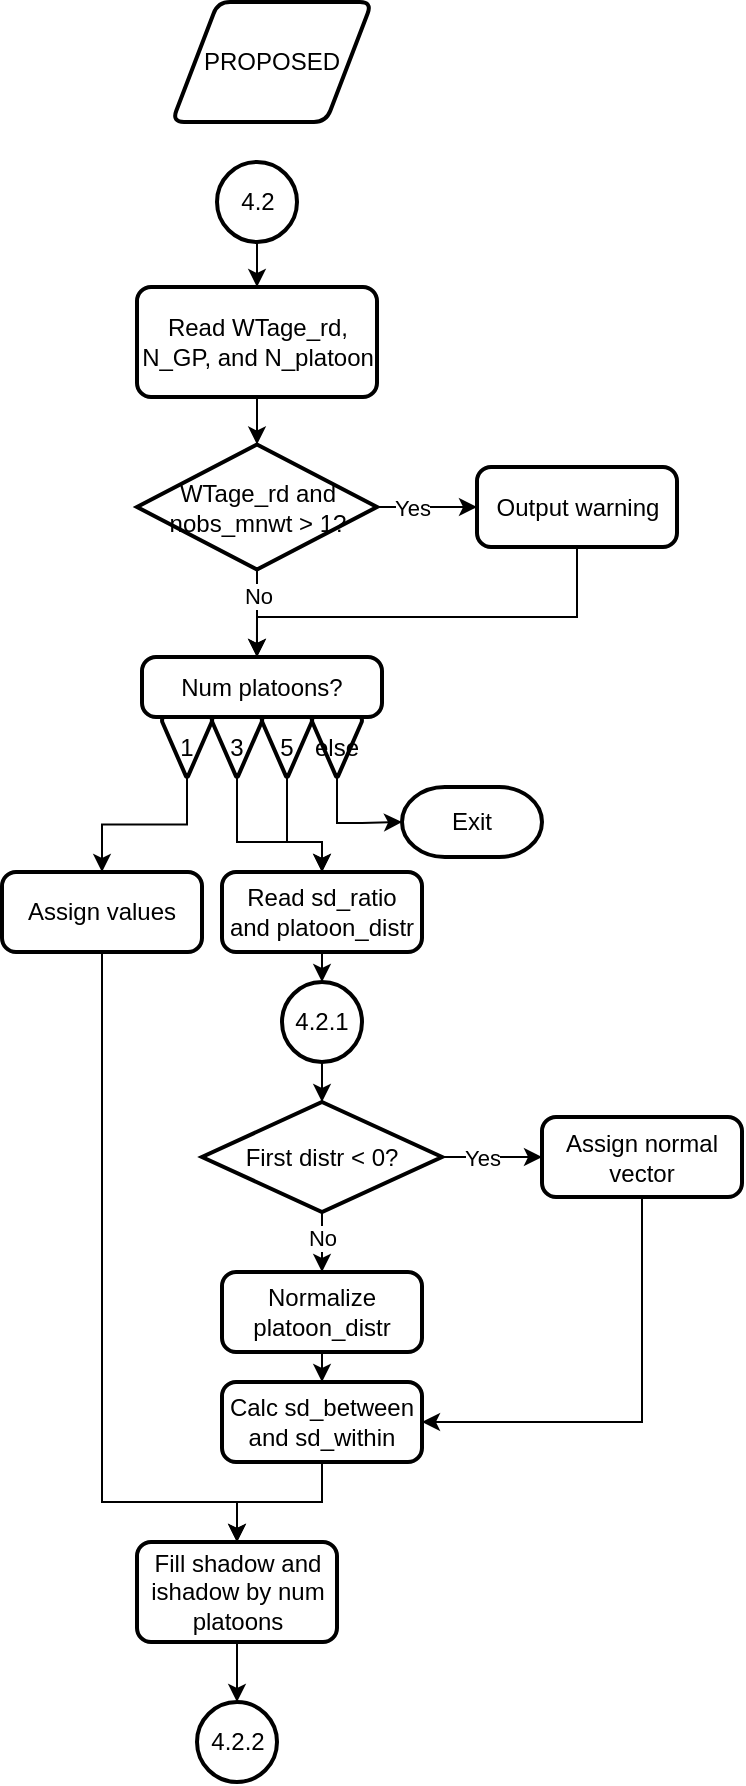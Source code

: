 <mxfile version="13.9.9" type="device"><diagram id="pMQ_ktxbFYmPSP1dJz-g" name="Page-1"><mxGraphModel dx="236" dy="666" grid="1" gridSize="10" guides="1" tooltips="1" connect="1" arrows="1" fold="1" page="1" pageScale="1" pageWidth="850" pageHeight="1100" math="0" shadow="0"><root><mxCell id="0"/><mxCell id="1" parent="0"/><mxCell id="Vbi4pslGeBAqd3L0RzVf-50" value="Exit" style="strokeWidth=2;html=1;shape=mxgraph.flowchart.terminator;whiteSpace=wrap;" parent="1" vertex="1"><mxGeometry x="1150" y="462.5" width="70" height="35" as="geometry"/></mxCell><mxCell id="Vbi4pslGeBAqd3L0RzVf-51" value="" style="group" parent="1" vertex="1" connectable="0"><mxGeometry x="1030" y="397.5" width="110" height="90" as="geometry"/></mxCell><mxCell id="Vbi4pslGeBAqd3L0RzVf-52" value="" style="group" parent="Vbi4pslGeBAqd3L0RzVf-51" vertex="1" connectable="0"><mxGeometry x="-10" width="120" height="80" as="geometry"/></mxCell><mxCell id="Vbi4pslGeBAqd3L0RzVf-53" value="1" style="strokeWidth=2;html=1;shape=mxgraph.flowchart.merge_or_storage;whiteSpace=wrap;" parent="Vbi4pslGeBAqd3L0RzVf-52" vertex="1"><mxGeometry x="10" y="30" width="25" height="30" as="geometry"/></mxCell><mxCell id="Vbi4pslGeBAqd3L0RzVf-54" value="3" style="strokeWidth=2;html=1;shape=mxgraph.flowchart.merge_or_storage;whiteSpace=wrap;" parent="Vbi4pslGeBAqd3L0RzVf-52" vertex="1"><mxGeometry x="35" y="30" width="25" height="30" as="geometry"/></mxCell><mxCell id="Vbi4pslGeBAqd3L0RzVf-55" value="5" style="strokeWidth=2;html=1;shape=mxgraph.flowchart.merge_or_storage;whiteSpace=wrap;" parent="Vbi4pslGeBAqd3L0RzVf-52" vertex="1"><mxGeometry x="60" y="30" width="25" height="30" as="geometry"/></mxCell><mxCell id="Vbi4pslGeBAqd3L0RzVf-56" value="else" style="strokeWidth=2;html=1;shape=mxgraph.flowchart.merge_or_storage;whiteSpace=wrap;" parent="Vbi4pslGeBAqd3L0RzVf-52" vertex="1"><mxGeometry x="85" y="30" width="25" height="30" as="geometry"/></mxCell><mxCell id="Vbi4pslGeBAqd3L0RzVf-57" value="Num platoons?" style="rounded=1;whiteSpace=wrap;html=1;absoluteArcSize=1;arcSize=14;strokeWidth=2;" parent="Vbi4pslGeBAqd3L0RzVf-52" vertex="1"><mxGeometry width="120" height="30" as="geometry"/></mxCell><mxCell id="Vbi4pslGeBAqd3L0RzVf-58" style="edgeStyle=orthogonalEdgeStyle;rounded=0;orthogonalLoop=1;jettySize=auto;html=1;entryX=0.5;entryY=0;entryDx=0;entryDy=0;entryPerimeter=0;" parent="1" source="Vbi4pslGeBAqd3L0RzVf-59" target="Vbi4pslGeBAqd3L0RzVf-60" edge="1"><mxGeometry relative="1" as="geometry"/></mxCell><mxCell id="Vbi4pslGeBAqd3L0RzVf-59" value="Fill shadow and ishadow by num platoons" style="rounded=1;whiteSpace=wrap;html=1;absoluteArcSize=1;arcSize=14;strokeWidth=2;" parent="1" vertex="1"><mxGeometry x="1017.5" y="840" width="100" height="50" as="geometry"/></mxCell><mxCell id="Vbi4pslGeBAqd3L0RzVf-60" value="4.2.2" style="strokeWidth=2;html=1;shape=mxgraph.flowchart.start_2;whiteSpace=wrap;" parent="1" vertex="1"><mxGeometry x="1047.5" y="920" width="40" height="40" as="geometry"/></mxCell><mxCell id="Vbi4pslGeBAqd3L0RzVf-61" style="edgeStyle=orthogonalEdgeStyle;rounded=0;orthogonalLoop=1;jettySize=auto;html=1;" parent="1" source="Vbi4pslGeBAqd3L0RzVf-54" target="Vbi4pslGeBAqd3L0RzVf-65" edge="1"><mxGeometry relative="1" as="geometry"><Array as="points"><mxPoint x="1067" y="490"/><mxPoint x="1110" y="490"/></Array></mxGeometry></mxCell><mxCell id="Vbi4pslGeBAqd3L0RzVf-62" style="edgeStyle=orthogonalEdgeStyle;rounded=0;orthogonalLoop=1;jettySize=auto;html=1;" parent="1" source="Vbi4pslGeBAqd3L0RzVf-55" target="Vbi4pslGeBAqd3L0RzVf-65" edge="1"><mxGeometry relative="1" as="geometry"><Array as="points"><mxPoint x="1093" y="490"/><mxPoint x="1110" y="490"/></Array></mxGeometry></mxCell><mxCell id="Vbi4pslGeBAqd3L0RzVf-63" style="edgeStyle=orthogonalEdgeStyle;rounded=0;orthogonalLoop=1;jettySize=auto;html=1;entryX=0;entryY=0.5;entryDx=0;entryDy=0;entryPerimeter=0;" parent="1" source="Vbi4pslGeBAqd3L0RzVf-56" target="Vbi4pslGeBAqd3L0RzVf-50" edge="1"><mxGeometry relative="1" as="geometry"><Array as="points"><mxPoint x="1118" y="480.5"/><mxPoint x="1130" y="480.5"/></Array></mxGeometry></mxCell><mxCell id="Vbi4pslGeBAqd3L0RzVf-64" style="edgeStyle=orthogonalEdgeStyle;rounded=0;orthogonalLoop=1;jettySize=auto;html=1;" parent="1" source="Vbi4pslGeBAqd3L0RzVf-65" target="Vbi4pslGeBAqd3L0RzVf-78" edge="1"><mxGeometry relative="1" as="geometry"/></mxCell><mxCell id="Vbi4pslGeBAqd3L0RzVf-65" value="Read sd_ratio and platoon_distr" style="rounded=1;whiteSpace=wrap;html=1;absoluteArcSize=1;arcSize=14;strokeWidth=2;" parent="1" vertex="1"><mxGeometry x="1060" y="505" width="100" height="40" as="geometry"/></mxCell><mxCell id="Vbi4pslGeBAqd3L0RzVf-66" style="edgeStyle=orthogonalEdgeStyle;rounded=0;orthogonalLoop=1;jettySize=auto;html=1;entryX=0;entryY=0.5;entryDx=0;entryDy=0;" parent="1" source="Vbi4pslGeBAqd3L0RzVf-70" target="Vbi4pslGeBAqd3L0RzVf-72" edge="1"><mxGeometry relative="1" as="geometry"/></mxCell><mxCell id="Vbi4pslGeBAqd3L0RzVf-67" value="Yes" style="edgeLabel;html=1;align=center;verticalAlign=middle;resizable=0;points=[];" parent="Vbi4pslGeBAqd3L0RzVf-66" vertex="1" connectable="0"><mxGeometry x="0.2" y="3" relative="1" as="geometry"><mxPoint x="-10" y="3" as="offset"/></mxGeometry></mxCell><mxCell id="Vbi4pslGeBAqd3L0RzVf-68" style="edgeStyle=orthogonalEdgeStyle;rounded=0;orthogonalLoop=1;jettySize=auto;html=1;entryX=0.5;entryY=0;entryDx=0;entryDy=0;" parent="1" source="Vbi4pslGeBAqd3L0RzVf-70" target="Vbi4pslGeBAqd3L0RzVf-74" edge="1"><mxGeometry relative="1" as="geometry"/></mxCell><mxCell id="Vbi4pslGeBAqd3L0RzVf-69" value="No" style="edgeLabel;html=1;align=center;verticalAlign=middle;resizable=0;points=[];" parent="Vbi4pslGeBAqd3L0RzVf-68" vertex="1" connectable="0"><mxGeometry x="0.477" relative="1" as="geometry"><mxPoint y="-4.64" as="offset"/></mxGeometry></mxCell><mxCell id="Vbi4pslGeBAqd3L0RzVf-70" value="&lt;span&gt;First distr &amp;lt; 0?&lt;/span&gt;" style="strokeWidth=2;html=1;shape=mxgraph.flowchart.decision;whiteSpace=wrap;" parent="1" vertex="1"><mxGeometry x="1050" y="620" width="120" height="55" as="geometry"/></mxCell><mxCell id="Vbi4pslGeBAqd3L0RzVf-71" style="edgeStyle=orthogonalEdgeStyle;rounded=0;orthogonalLoop=1;jettySize=auto;html=1;" parent="1" source="Vbi4pslGeBAqd3L0RzVf-72" target="Vbi4pslGeBAqd3L0RzVf-76" edge="1"><mxGeometry relative="1" as="geometry"><Array as="points"><mxPoint x="1270" y="780"/></Array><mxPoint x="1190" y="720" as="targetPoint"/></mxGeometry></mxCell><mxCell id="Vbi4pslGeBAqd3L0RzVf-72" value="Assign normal vector" style="rounded=1;whiteSpace=wrap;html=1;absoluteArcSize=1;arcSize=14;strokeWidth=2;" parent="1" vertex="1"><mxGeometry x="1220" y="627.5" width="100" height="40" as="geometry"/></mxCell><mxCell id="Vbi4pslGeBAqd3L0RzVf-73" style="edgeStyle=orthogonalEdgeStyle;rounded=0;orthogonalLoop=1;jettySize=auto;html=1;" parent="1" source="Vbi4pslGeBAqd3L0RzVf-74" target="Vbi4pslGeBAqd3L0RzVf-76" edge="1"><mxGeometry relative="1" as="geometry"/></mxCell><mxCell id="Vbi4pslGeBAqd3L0RzVf-74" value="Normalize platoon_distr" style="rounded=1;whiteSpace=wrap;html=1;absoluteArcSize=1;arcSize=14;strokeWidth=2;" parent="1" vertex="1"><mxGeometry x="1060" y="705" width="100" height="40" as="geometry"/></mxCell><mxCell id="Vbi4pslGeBAqd3L0RzVf-75" style="edgeStyle=orthogonalEdgeStyle;rounded=0;orthogonalLoop=1;jettySize=auto;html=1;" parent="1" source="Vbi4pslGeBAqd3L0RzVf-76" target="Vbi4pslGeBAqd3L0RzVf-59" edge="1"><mxGeometry relative="1" as="geometry"/></mxCell><mxCell id="Vbi4pslGeBAqd3L0RzVf-76" value="Calc sd_between and sd_within" style="rounded=1;whiteSpace=wrap;html=1;absoluteArcSize=1;arcSize=14;strokeWidth=2;" parent="1" vertex="1"><mxGeometry x="1060" y="760" width="100" height="40" as="geometry"/></mxCell><mxCell id="Vbi4pslGeBAqd3L0RzVf-77" style="edgeStyle=orthogonalEdgeStyle;rounded=0;orthogonalLoop=1;jettySize=auto;html=1;" parent="1" source="Vbi4pslGeBAqd3L0RzVf-78" target="Vbi4pslGeBAqd3L0RzVf-70" edge="1"><mxGeometry relative="1" as="geometry"/></mxCell><mxCell id="Vbi4pslGeBAqd3L0RzVf-78" value="4.2.1" style="strokeWidth=2;html=1;shape=mxgraph.flowchart.start_2;whiteSpace=wrap;" parent="1" vertex="1"><mxGeometry x="1090" y="560" width="40" height="40" as="geometry"/></mxCell><mxCell id="Vbi4pslGeBAqd3L0RzVf-79" style="edgeStyle=orthogonalEdgeStyle;rounded=0;orthogonalLoop=1;jettySize=auto;html=1;entryX=0.5;entryY=0;entryDx=0;entryDy=0;entryPerimeter=0;" parent="1" source="Vbi4pslGeBAqd3L0RzVf-80" target="Vbi4pslGeBAqd3L0RzVf-85" edge="1"><mxGeometry relative="1" as="geometry"/></mxCell><mxCell id="Vbi4pslGeBAqd3L0RzVf-80" value="Read WTage_rd, N_GP, and N_platoon" style="rounded=1;whiteSpace=wrap;html=1;absoluteArcSize=1;arcSize=14;strokeWidth=2;" parent="1" vertex="1"><mxGeometry x="1017.5" y="212.5" width="120" height="55" as="geometry"/></mxCell><mxCell id="Vbi4pslGeBAqd3L0RzVf-81" style="edgeStyle=orthogonalEdgeStyle;rounded=0;orthogonalLoop=1;jettySize=auto;html=1;entryX=0;entryY=0.5;entryDx=0;entryDy=0;" parent="1" source="Vbi4pslGeBAqd3L0RzVf-85" target="Vbi4pslGeBAqd3L0RzVf-87" edge="1"><mxGeometry relative="1" as="geometry"/></mxCell><mxCell id="Vbi4pslGeBAqd3L0RzVf-82" value="Yes" style="edgeLabel;html=1;align=center;verticalAlign=middle;resizable=0;points=[];" parent="Vbi4pslGeBAqd3L0RzVf-81" vertex="1" connectable="0"><mxGeometry x="-0.297" relative="1" as="geometry"><mxPoint as="offset"/></mxGeometry></mxCell><mxCell id="Vbi4pslGeBAqd3L0RzVf-83" style="edgeStyle=orthogonalEdgeStyle;rounded=0;orthogonalLoop=1;jettySize=auto;html=1;" parent="1" source="Vbi4pslGeBAqd3L0RzVf-85" edge="1"><mxGeometry relative="1" as="geometry"><mxPoint x="1077.5" y="397.5" as="targetPoint"/></mxGeometry></mxCell><mxCell id="Vbi4pslGeBAqd3L0RzVf-84" value="No" style="edgeLabel;html=1;align=center;verticalAlign=middle;resizable=0;points=[];" parent="Vbi4pslGeBAqd3L0RzVf-83" vertex="1" connectable="0"><mxGeometry x="0.158" y="-6" relative="1" as="geometry"><mxPoint x="6" y="-11.58" as="offset"/></mxGeometry></mxCell><mxCell id="Vbi4pslGeBAqd3L0RzVf-85" value="&lt;span&gt;WTage_rd and nobs_mnwt &amp;gt; 1?&lt;/span&gt;" style="strokeWidth=2;html=1;shape=mxgraph.flowchart.decision;whiteSpace=wrap;" parent="1" vertex="1"><mxGeometry x="1017.5" y="291.25" width="120" height="62.5" as="geometry"/></mxCell><mxCell id="Vbi4pslGeBAqd3L0RzVf-86" style="edgeStyle=orthogonalEdgeStyle;rounded=0;orthogonalLoop=1;jettySize=auto;html=1;" parent="1" source="Vbi4pslGeBAqd3L0RzVf-87" edge="1"><mxGeometry relative="1" as="geometry"><Array as="points"><mxPoint x="1237.5" y="377.5"/><mxPoint x="1077.5" y="377.5"/></Array><mxPoint x="1077.466" y="397.5" as="targetPoint"/></mxGeometry></mxCell><mxCell id="Vbi4pslGeBAqd3L0RzVf-87" value="Output warning" style="rounded=1;whiteSpace=wrap;html=1;absoluteArcSize=1;arcSize=14;strokeWidth=2;" parent="1" vertex="1"><mxGeometry x="1187.5" y="302.5" width="100" height="40" as="geometry"/></mxCell><mxCell id="Vbi4pslGeBAqd3L0RzVf-88" style="edgeStyle=orthogonalEdgeStyle;rounded=0;orthogonalLoop=1;jettySize=auto;html=1;" parent="1" source="Vbi4pslGeBAqd3L0RzVf-89" target="Vbi4pslGeBAqd3L0RzVf-80" edge="1"><mxGeometry relative="1" as="geometry"/></mxCell><mxCell id="Vbi4pslGeBAqd3L0RzVf-89" value="4.2" style="strokeWidth=2;html=1;shape=mxgraph.flowchart.start_2;whiteSpace=wrap;" parent="1" vertex="1"><mxGeometry x="1057.5" y="150" width="40" height="40" as="geometry"/></mxCell><mxCell id="Vbi4pslGeBAqd3L0RzVf-91" value="PROPOSED" style="shape=parallelogram;html=1;strokeWidth=2;perimeter=parallelogramPerimeter;whiteSpace=wrap;rounded=1;arcSize=12;size=0.23;" parent="1" vertex="1"><mxGeometry x="1035" y="70" width="100" height="60" as="geometry"/></mxCell><mxCell id="Vbi4pslGeBAqd3L0RzVf-92" style="edgeStyle=orthogonalEdgeStyle;rounded=0;orthogonalLoop=1;jettySize=auto;html=1;" parent="1" source="Vbi4pslGeBAqd3L0RzVf-93" target="Vbi4pslGeBAqd3L0RzVf-59" edge="1"><mxGeometry relative="1" as="geometry"><Array as="points"><mxPoint x="1000.5" y="820"/><mxPoint x="1067.5" y="820"/></Array></mxGeometry></mxCell><mxCell id="Vbi4pslGeBAqd3L0RzVf-93" value="Assign values" style="rounded=1;whiteSpace=wrap;html=1;absoluteArcSize=1;arcSize=14;strokeWidth=2;" parent="1" vertex="1"><mxGeometry x="950" y="505" width="100" height="40" as="geometry"/></mxCell><mxCell id="Vbi4pslGeBAqd3L0RzVf-94" style="edgeStyle=orthogonalEdgeStyle;rounded=0;orthogonalLoop=1;jettySize=auto;html=1;entryX=0.5;entryY=0;entryDx=0;entryDy=0;" parent="1" source="Vbi4pslGeBAqd3L0RzVf-53" target="Vbi4pslGeBAqd3L0RzVf-93" edge="1"><mxGeometry relative="1" as="geometry"/></mxCell></root></mxGraphModel></diagram></mxfile>